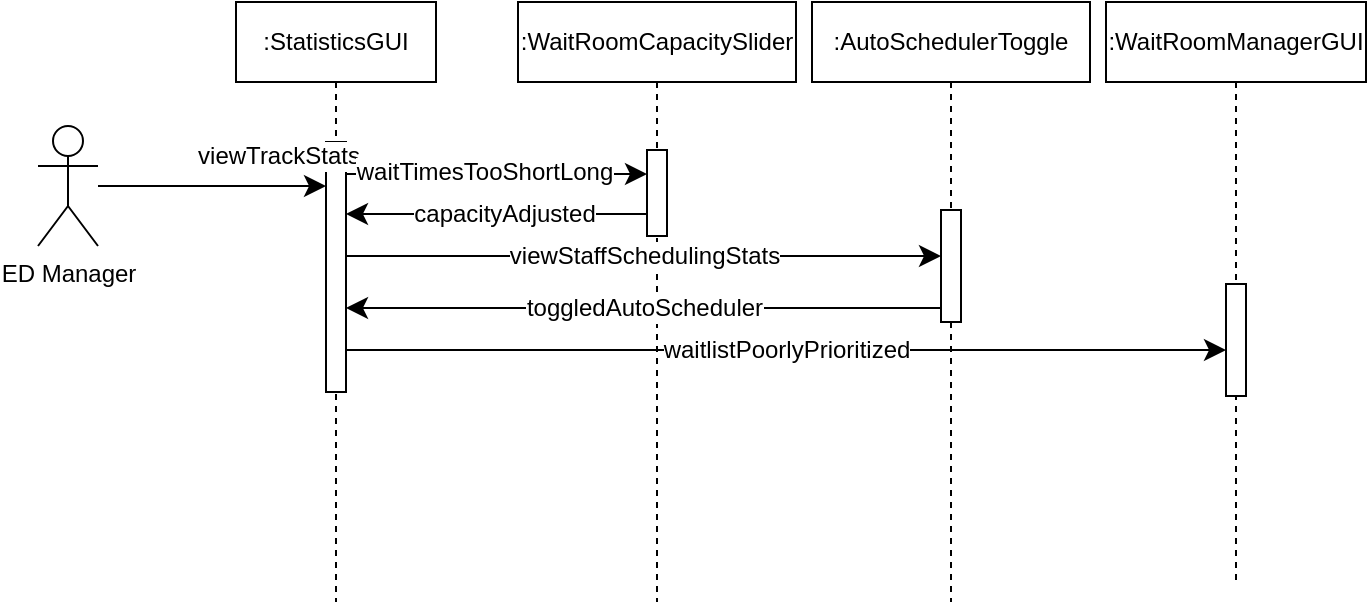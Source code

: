 <mxfile version="24.7.17">
  <diagram name="Page-1" id="2YBvvXClWsGukQMizWep">
    <mxGraphModel dx="640" dy="412" grid="0" gridSize="10" guides="1" tooltips="1" connect="1" arrows="1" fold="1" page="1" pageScale="1" pageWidth="850" pageHeight="1100" background="#ffffff" math="0" shadow="0">
      <root>
        <mxCell id="0" />
        <mxCell id="1" parent="0" />
        <mxCell id="aM9ryv3xv72pqoxQDRHE-1" value=":StatisticsGUI" style="shape=umlLifeline;perimeter=lifelinePerimeter;whiteSpace=wrap;html=1;container=0;dropTarget=0;collapsible=0;recursiveResize=0;outlineConnect=0;portConstraint=eastwest;newEdgeStyle={&quot;edgeStyle&quot;:&quot;elbowEdgeStyle&quot;,&quot;elbow&quot;:&quot;vertical&quot;,&quot;curved&quot;:0,&quot;rounded&quot;:0};" parent="1" vertex="1">
          <mxGeometry x="185" y="60" width="100" height="300" as="geometry" />
        </mxCell>
        <mxCell id="aM9ryv3xv72pqoxQDRHE-2" value="" style="html=1;points=[];perimeter=orthogonalPerimeter;outlineConnect=0;targetShapes=umlLifeline;portConstraint=eastwest;newEdgeStyle={&quot;edgeStyle&quot;:&quot;elbowEdgeStyle&quot;,&quot;elbow&quot;:&quot;vertical&quot;,&quot;curved&quot;:0,&quot;rounded&quot;:0};" parent="aM9ryv3xv72pqoxQDRHE-1" vertex="1">
          <mxGeometry x="45" y="70" width="10" height="125" as="geometry" />
        </mxCell>
        <mxCell id="aM9ryv3xv72pqoxQDRHE-5" value=":WaitRoomCapacitySlider" style="shape=umlLifeline;perimeter=lifelinePerimeter;whiteSpace=wrap;html=1;container=0;dropTarget=0;collapsible=0;recursiveResize=0;outlineConnect=0;portConstraint=eastwest;newEdgeStyle={&quot;edgeStyle&quot;:&quot;elbowEdgeStyle&quot;,&quot;elbow&quot;:&quot;vertical&quot;,&quot;curved&quot;:0,&quot;rounded&quot;:0};" parent="1" vertex="1">
          <mxGeometry x="326" y="60" width="139" height="300" as="geometry" />
        </mxCell>
        <mxCell id="aM9ryv3xv72pqoxQDRHE-6" value="" style="html=1;points=[];perimeter=orthogonalPerimeter;outlineConnect=0;targetShapes=umlLifeline;portConstraint=eastwest;newEdgeStyle={&quot;edgeStyle&quot;:&quot;elbowEdgeStyle&quot;,&quot;elbow&quot;:&quot;vertical&quot;,&quot;curved&quot;:0,&quot;rounded&quot;:0};" parent="aM9ryv3xv72pqoxQDRHE-5" vertex="1">
          <mxGeometry x="64.5" y="74" width="10" height="43" as="geometry" />
        </mxCell>
        <mxCell id="99FT_-au7CRat3UAY1YA-2" style="edgeStyle=none;curved=0;rounded=0;orthogonalLoop=1;jettySize=auto;html=1;fontSize=12;startSize=8;endSize=8;" edge="1" parent="1" source="99FT_-au7CRat3UAY1YA-1" target="aM9ryv3xv72pqoxQDRHE-2">
          <mxGeometry relative="1" as="geometry">
            <mxPoint x="102" y="220.0" as="sourcePoint" />
            <mxPoint x="232" y="152.37" as="targetPoint" />
            <Array as="points">
              <mxPoint x="133" y="152" />
            </Array>
          </mxGeometry>
        </mxCell>
        <mxCell id="99FT_-au7CRat3UAY1YA-3" value="viewTrackStats" style="edgeLabel;html=1;align=center;verticalAlign=middle;resizable=0;points=[];fontSize=12;rotation=0;" vertex="1" connectable="0" parent="99FT_-au7CRat3UAY1YA-2">
          <mxGeometry x="-0.321" relative="1" as="geometry">
            <mxPoint x="51" y="-15" as="offset" />
          </mxGeometry>
        </mxCell>
        <mxCell id="99FT_-au7CRat3UAY1YA-1" value="ED Manager" style="shape=umlActor;verticalLabelPosition=bottom;verticalAlign=top;html=1;outlineConnect=0;" vertex="1" parent="1">
          <mxGeometry x="86" y="122" width="30" height="60" as="geometry" />
        </mxCell>
        <mxCell id="99FT_-au7CRat3UAY1YA-4" style="edgeStyle=elbowEdgeStyle;curved=0;rounded=0;orthogonalLoop=1;jettySize=auto;html=1;elbow=vertical;fontSize=12;startSize=8;endSize=8;" edge="1" parent="1" source="aM9ryv3xv72pqoxQDRHE-2" target="aM9ryv3xv72pqoxQDRHE-6">
          <mxGeometry relative="1" as="geometry">
            <mxPoint x="351" y="148" as="targetPoint" />
            <Array as="points">
              <mxPoint x="292" y="146" />
            </Array>
          </mxGeometry>
        </mxCell>
        <mxCell id="99FT_-au7CRat3UAY1YA-5" value="waitTimesTooShortLong" style="edgeLabel;html=1;align=center;verticalAlign=middle;resizable=0;points=[];fontSize=12;" vertex="1" connectable="0" parent="99FT_-au7CRat3UAY1YA-4">
          <mxGeometry x="0.202" y="1" relative="1" as="geometry">
            <mxPoint x="-22" as="offset" />
          </mxGeometry>
        </mxCell>
        <mxCell id="99FT_-au7CRat3UAY1YA-7" style="edgeStyle=elbowEdgeStyle;curved=0;rounded=0;orthogonalLoop=1;jettySize=auto;html=1;elbow=vertical;fontSize=12;startSize=8;endSize=8;" edge="1" parent="1" source="aM9ryv3xv72pqoxQDRHE-6" target="aM9ryv3xv72pqoxQDRHE-2">
          <mxGeometry relative="1" as="geometry">
            <Array as="points">
              <mxPoint x="314" y="166" />
            </Array>
          </mxGeometry>
        </mxCell>
        <mxCell id="99FT_-au7CRat3UAY1YA-8" value="capacityAdjusted" style="edgeLabel;html=1;align=center;verticalAlign=middle;resizable=0;points=[];fontSize=12;" vertex="1" connectable="0" parent="99FT_-au7CRat3UAY1YA-7">
          <mxGeometry x="-0.05" relative="1" as="geometry">
            <mxPoint as="offset" />
          </mxGeometry>
        </mxCell>
        <mxCell id="99FT_-au7CRat3UAY1YA-9" value=":AutoSchedulerToggle" style="shape=umlLifeline;perimeter=lifelinePerimeter;whiteSpace=wrap;html=1;container=0;dropTarget=0;collapsible=0;recursiveResize=0;outlineConnect=0;portConstraint=eastwest;newEdgeStyle={&quot;edgeStyle&quot;:&quot;elbowEdgeStyle&quot;,&quot;elbow&quot;:&quot;vertical&quot;,&quot;curved&quot;:0,&quot;rounded&quot;:0};" vertex="1" parent="1">
          <mxGeometry x="473" y="60" width="139" height="300" as="geometry" />
        </mxCell>
        <mxCell id="99FT_-au7CRat3UAY1YA-10" value="" style="html=1;points=[];perimeter=orthogonalPerimeter;outlineConnect=0;targetShapes=umlLifeline;portConstraint=eastwest;newEdgeStyle={&quot;edgeStyle&quot;:&quot;elbowEdgeStyle&quot;,&quot;elbow&quot;:&quot;vertical&quot;,&quot;curved&quot;:0,&quot;rounded&quot;:0};" vertex="1" parent="99FT_-au7CRat3UAY1YA-9">
          <mxGeometry x="64.5" y="104" width="10" height="56" as="geometry" />
        </mxCell>
        <mxCell id="99FT_-au7CRat3UAY1YA-12" value="viewStaffSchedulingStats" style="edgeStyle=elbowEdgeStyle;curved=0;rounded=0;orthogonalLoop=1;jettySize=auto;html=1;elbow=vertical;fontSize=12;startSize=8;endSize=8;" edge="1" parent="1" source="aM9ryv3xv72pqoxQDRHE-2" target="99FT_-au7CRat3UAY1YA-10">
          <mxGeometry relative="1" as="geometry">
            <Array as="points">
              <mxPoint x="394" y="187" />
            </Array>
          </mxGeometry>
        </mxCell>
        <mxCell id="99FT_-au7CRat3UAY1YA-13" value="toggledAutoScheduler" style="edgeStyle=elbowEdgeStyle;curved=0;rounded=0;orthogonalLoop=1;jettySize=auto;html=1;elbow=vertical;fontSize=12;startSize=8;endSize=8;" edge="1" parent="1" source="99FT_-au7CRat3UAY1YA-10" target="aM9ryv3xv72pqoxQDRHE-2">
          <mxGeometry relative="1" as="geometry">
            <Array as="points">
              <mxPoint x="395" y="213" />
            </Array>
          </mxGeometry>
        </mxCell>
        <mxCell id="99FT_-au7CRat3UAY1YA-15" value=":WaitRoomManagerGUI" style="shape=umlLifeline;perimeter=lifelinePerimeter;whiteSpace=wrap;html=1;container=0;dropTarget=0;collapsible=0;recursiveResize=0;outlineConnect=0;portConstraint=eastwest;newEdgeStyle={&quot;edgeStyle&quot;:&quot;elbowEdgeStyle&quot;,&quot;elbow&quot;:&quot;vertical&quot;,&quot;curved&quot;:0,&quot;rounded&quot;:0};" vertex="1" parent="1">
          <mxGeometry x="620" y="60" width="130" height="290" as="geometry" />
        </mxCell>
        <mxCell id="99FT_-au7CRat3UAY1YA-21" style="edgeStyle=elbowEdgeStyle;curved=0;rounded=0;orthogonalLoop=1;jettySize=auto;html=1;elbow=vertical;fontSize=12;startSize=8;endSize=8;" edge="1" parent="99FT_-au7CRat3UAY1YA-15" source="99FT_-au7CRat3UAY1YA-16" target="99FT_-au7CRat3UAY1YA-15">
          <mxGeometry relative="1" as="geometry" />
        </mxCell>
        <mxCell id="99FT_-au7CRat3UAY1YA-22" style="edgeStyle=elbowEdgeStyle;curved=0;rounded=0;orthogonalLoop=1;jettySize=auto;html=1;elbow=vertical;fontSize=12;startSize=8;endSize=8;" edge="1" parent="99FT_-au7CRat3UAY1YA-15" source="99FT_-au7CRat3UAY1YA-16" target="99FT_-au7CRat3UAY1YA-15">
          <mxGeometry relative="1" as="geometry" />
        </mxCell>
        <mxCell id="99FT_-au7CRat3UAY1YA-25" style="edgeStyle=elbowEdgeStyle;curved=0;rounded=0;orthogonalLoop=1;jettySize=auto;html=1;elbow=vertical;fontSize=12;startSize=8;endSize=8;" edge="1" parent="99FT_-au7CRat3UAY1YA-15" source="99FT_-au7CRat3UAY1YA-16" target="99FT_-au7CRat3UAY1YA-15">
          <mxGeometry relative="1" as="geometry" />
        </mxCell>
        <mxCell id="99FT_-au7CRat3UAY1YA-16" value="" style="html=1;points=[];perimeter=orthogonalPerimeter;outlineConnect=0;targetShapes=umlLifeline;portConstraint=eastwest;newEdgeStyle={&quot;edgeStyle&quot;:&quot;elbowEdgeStyle&quot;,&quot;elbow&quot;:&quot;vertical&quot;,&quot;curved&quot;:0,&quot;rounded&quot;:0};" vertex="1" parent="99FT_-au7CRat3UAY1YA-15">
          <mxGeometry x="60" y="141" width="10" height="56" as="geometry" />
        </mxCell>
        <mxCell id="99FT_-au7CRat3UAY1YA-29" value="waitlistPoorlyPrioritized" style="edgeStyle=elbowEdgeStyle;curved=0;rounded=0;orthogonalLoop=1;jettySize=auto;html=1;elbow=vertical;fontSize=12;startSize=8;endSize=8;" edge="1" parent="1" source="aM9ryv3xv72pqoxQDRHE-2" target="99FT_-au7CRat3UAY1YA-16">
          <mxGeometry relative="1" as="geometry">
            <Array as="points">
              <mxPoint x="459" y="234" />
            </Array>
          </mxGeometry>
        </mxCell>
      </root>
    </mxGraphModel>
  </diagram>
</mxfile>
